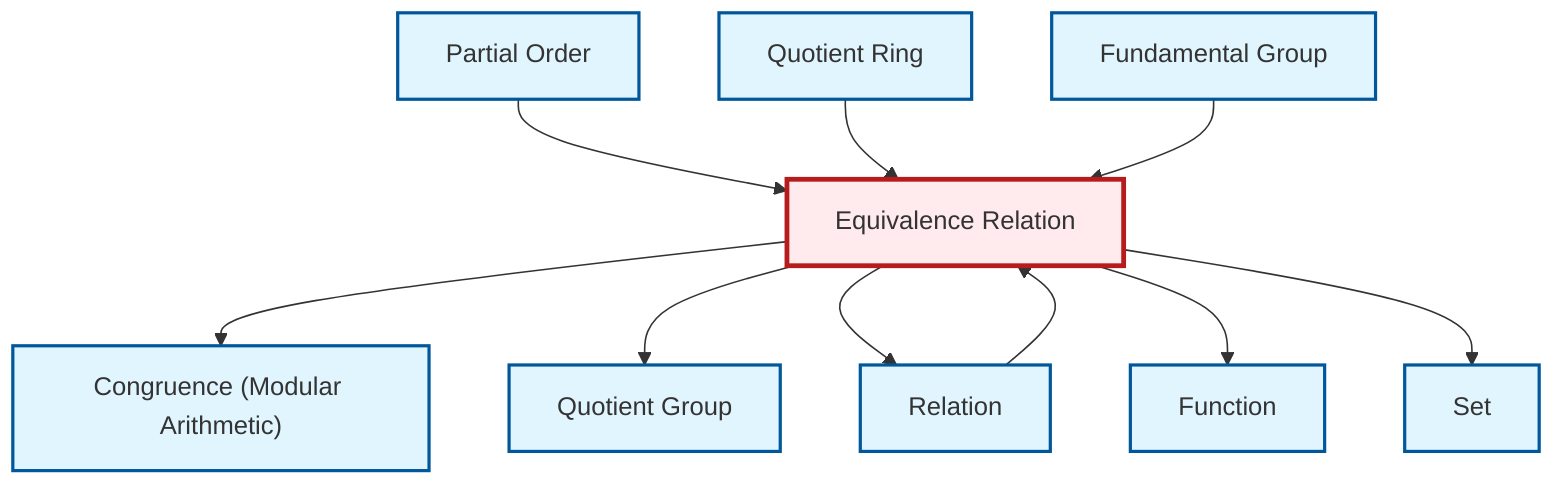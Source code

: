 graph TD
    classDef definition fill:#e1f5fe,stroke:#01579b,stroke-width:2px
    classDef theorem fill:#f3e5f5,stroke:#4a148c,stroke-width:2px
    classDef axiom fill:#fff3e0,stroke:#e65100,stroke-width:2px
    classDef example fill:#e8f5e9,stroke:#1b5e20,stroke-width:2px
    classDef current fill:#ffebee,stroke:#b71c1c,stroke-width:3px
    def-equivalence-relation["Equivalence Relation"]:::definition
    def-congruence["Congruence (Modular Arithmetic)"]:::definition
    def-quotient-group["Quotient Group"]:::definition
    def-relation["Relation"]:::definition
    def-fundamental-group["Fundamental Group"]:::definition
    def-set["Set"]:::definition
    def-quotient-ring["Quotient Ring"]:::definition
    def-partial-order["Partial Order"]:::definition
    def-function["Function"]:::definition
    def-partial-order --> def-equivalence-relation
    def-equivalence-relation --> def-congruence
    def-equivalence-relation --> def-quotient-group
    def-equivalence-relation --> def-relation
    def-quotient-ring --> def-equivalence-relation
    def-relation --> def-equivalence-relation
    def-fundamental-group --> def-equivalence-relation
    def-equivalence-relation --> def-function
    def-equivalence-relation --> def-set
    class def-equivalence-relation current